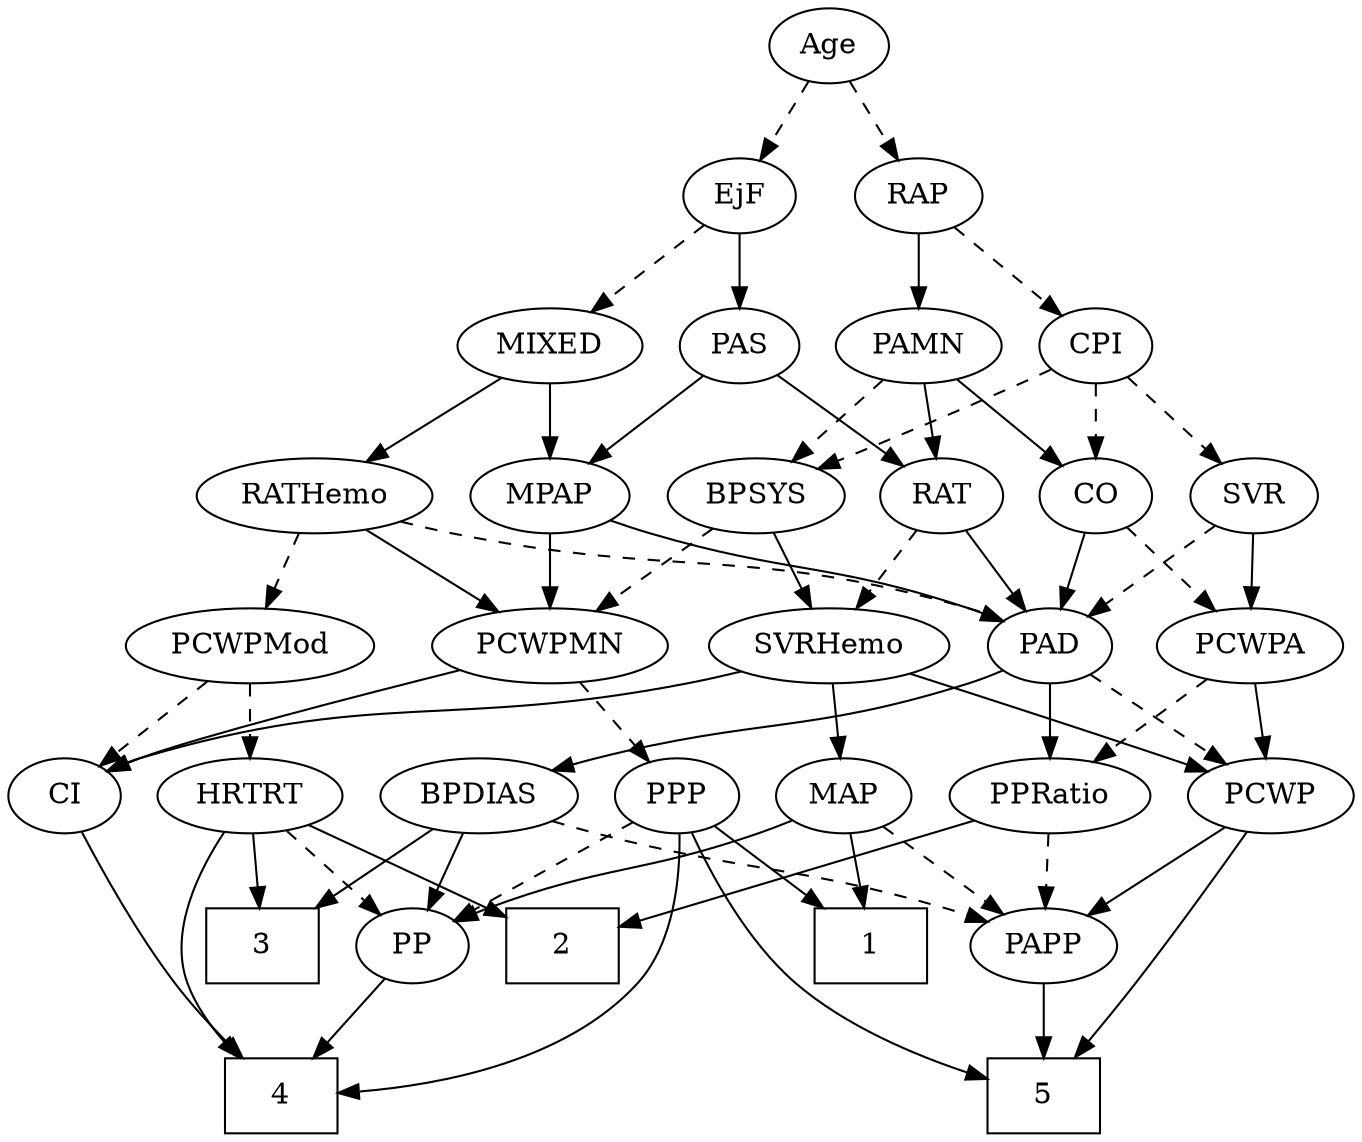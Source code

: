 strict digraph {
	graph [bb="0,0,594.6,540"];
	node [label="\N"];
	1	[height=0.5,
		pos="240.6,90",
		shape=box,
		width=0.75];
	2	[height=0.5,
		pos="168.6,90",
		shape=box,
		width=0.75];
	3	[height=0.5,
		pos="460.6,90",
		shape=box,
		width=0.75];
	4	[height=0.5,
		pos="451.6,18",
		shape=box,
		width=0.75];
	5	[height=0.5,
		pos="91.596,18",
		shape=box,
		width=0.75];
	Age	[height=0.5,
		pos="226.6,522",
		width=0.75];
	EjF	[height=0.5,
		pos="267.6,450",
		width=0.75];
	Age -> EjF	[pos="e,258.14,467.15 236.11,504.76 241.13,496.19 247.39,485.49 253.01,475.9",
		style=dashed];
	RAP	[height=0.5,
		pos="186.6,450",
		width=0.77632];
	Age -> RAP	[pos="e,195.82,467.15 217.32,504.76 212.42,496.19 206.31,485.49 200.83,475.9",
		style=dashed];
	MIXED	[height=0.5,
		pos="352.6,378",
		width=1.1193];
	EjF -> MIXED	[pos="e,334.19,394.16 283.99,435.5 296,425.61 312.57,411.96 326.41,400.56",
		style=dashed];
	PAS	[height=0.5,
		pos="267.6,378",
		width=0.75];
	EjF -> PAS	[pos="e,267.6,396.1 267.6,431.7 267.6,423.98 267.6,414.71 267.6,406.11",
		style=solid];
	PAMN	[height=0.5,
		pos="186.6,378",
		width=1.011];
	RAP -> PAMN	[pos="e,186.6,396.1 186.6,431.7 186.6,423.98 186.6,414.71 186.6,406.11",
		style=solid];
	CPI	[height=0.5,
		pos="105.6,378",
		width=0.75];
	RAP -> CPI	[pos="e,121.57,392.8 170.59,435.17 158.83,425.01 142.66,411.03 129.39,399.56",
		style=dashed];
	MPAP	[height=0.5,
		pos="352.6,306",
		width=0.97491];
	MIXED -> MPAP	[pos="e,352.6,324.1 352.6,359.7 352.6,351.98 352.6,342.71 352.6,334.11",
		style=solid];
	RATHemo	[height=0.5,
		pos="454.6,306",
		width=1.3721];
	MIXED -> RATHemo	[pos="e,432.43,322.21 373.73,362.5 388.21,352.56 407.64,339.23 423.82,328.12",
		style=solid];
	PAD	[height=0.5,
		pos="131.6,234",
		width=0.79437];
	MPAP -> PAD	[pos="e,153.85,245.7 325.78,294.07 320.15,291.94 314.21,289.8 308.6,288 247.84,268.47 229.82,273.1 169.6,252 167.49,251.26 165.34,250.45 \
163.19,249.61",
		style=solid];
	PCWPMN	[height=0.5,
		pos="352.6,234",
		width=1.3902];
	MPAP -> PCWPMN	[pos="e,352.6,252.1 352.6,287.7 352.6,279.98 352.6,270.71 352.6,262.11",
		style=solid];
	BPSYS	[height=0.5,
		pos="261.6,306",
		width=1.0471];
	BPSYS -> PCWPMN	[pos="e,332.38,250.55 280.9,290.15 293.54,280.43 310.29,267.54 324.41,256.68",
		style=dashed];
	SVRHemo	[height=0.5,
		pos="228.6,234",
		width=1.3902];
	BPSYS -> SVRHemo	[pos="e,236.51,251.79 253.61,288.05 249.8,279.97 245.15,270.12 240.91,261.11",
		style=solid];
	BPDIAS	[height=0.5,
		pos="382.6,162",
		width=1.1735];
	PAD -> BPDIAS	[pos="e,350.92,174.12 153.4,222.34 158.63,220.04 164.24,217.77 169.6,216 239.62,192.82 260.52,199.69 331.6,180 334.74,179.13 337.98,178.18 \
341.23,177.18",
		style=solid];
	PPRatio	[height=0.5,
		pos="131.6,162",
		width=1.1013];
	PAD -> PPRatio	[pos="e,131.6,180.1 131.6,215.7 131.6,207.98 131.6,198.71 131.6,190.11",
		style=solid];
	PCWP	[height=0.5,
		pos="38.596,162",
		width=0.97491];
	PAD -> PCWP	[pos="e,57.753,177.42 113.66,219.5 100.13,209.31 81.312,195.15 65.906,183.56",
		style=dashed];
	CO	[height=0.5,
		pos="106.6,306",
		width=0.75];
	CO -> PAD	[pos="e,125.54,251.96 112.52,288.41 115.37,280.42 118.87,270.64 122.08,261.64",
		style=solid];
	PCWPA	[height=0.5,
		pos="41.596,234",
		width=1.1555];
	CO -> PCWPA	[pos="e,56.723,251.29 92.811,290.15 84.378,281.07 73.393,269.24 63.761,258.87",
		style=dashed];
	PAS -> MPAP	[pos="e,334.79,321.66 283.99,363.5 296.16,353.47 313.01,339.6 326.97,328.11",
		style=solid];
	RAT	[height=0.5,
		pos="178.6,306",
		width=0.75827];
	PAS -> RAT	[pos="e,195.56,320.35 250.86,363.83 237.52,353.34 218.63,338.49 203.52,326.6",
		style=solid];
	PAMN -> BPSYS	[pos="e,245.1,322.4 202.87,361.81 213.02,352.34 226.27,339.97 237.61,329.39",
		style=dashed];
	PAMN -> CO	[pos="e,122.29,320.74 169.24,361.81 157.78,351.78 142.62,338.52 130.09,327.55",
		style=solid];
	PAMN -> RAT	[pos="e,180.55,324.1 184.62,359.7 183.74,351.98 182.68,342.71 181.69,334.11",
		style=solid];
	RATHemo -> PAD	[pos="e,153.33,245.9 418.58,293.67 411.35,291.61 403.76,289.61 396.6,288 296.94,265.59 267.51,281.11 169.6,252 167.32,251.32 165,250.54 \
162.68,249.69",
		style=dashed];
	PCWPMod	[height=0.5,
		pos="482.6,234",
		width=1.4443];
	RATHemo -> PCWPMod	[pos="e,475.69,252.28 461.37,288.05 464.53,280.18 468.35,270.62 471.88,261.79",
		style=dashed];
	RATHemo -> PCWPMN	[pos="e,374.69,250.16 432.46,289.81 418.03,279.9 398.99,266.84 383.13,255.95",
		style=solid];
	CPI -> BPSYS	[pos="e,234.34,318.8 126.88,366.84 131.7,364.57 136.82,362.18 141.6,360 169.45,347.27 201.15,333.29 224.98,322.89",
		style=dashed];
	CPI -> CO	[pos="e,106.35,324.1 105.84,359.7 105.95,351.98 106.09,342.71 106.21,334.11",
		style=dashed];
	SVR	[height=0.5,
		pos="33.596,306",
		width=0.77632];
	CPI -> SVR	[pos="e,48.392,321.38 91.026,362.83 80.846,352.94 67.072,339.55 55.566,328.36",
		style=dashed];
	RAT -> PAD	[pos="e,142.22,250.82 167.93,289.12 162.04,280.34 154.6,269.26 147.99,259.42",
		style=solid];
	RAT -> SVRHemo	[pos="e,216.48,251.96 189.69,289.46 195.83,280.87 203.62,269.97 210.61,260.19",
		style=dashed];
	SVR -> PAD	[pos="e,113.4,247.99 51.571,292.16 66.535,281.47 88.056,266.1 105.01,253.99",
		style=dashed];
	SVR -> PCWPA	[pos="e,39.642,252.1 35.574,287.7 36.455,279.98 37.515,270.71 38.498,262.11",
		style=solid];
	CI	[height=0.5,
		pos="567.6,162",
		width=0.75];
	PCWPMod -> CI	[pos="e,551.25,176.47 501.88,217.12 514.22,206.96 530.31,193.71 543.48,182.86",
		style=dashed];
	HRTRT	[height=0.5,
		pos="482.6,162",
		width=1.1013];
	PCWPMod -> HRTRT	[pos="e,482.6,180.1 482.6,215.7 482.6,207.98 482.6,198.71 482.6,190.11",
		style=dashed];
	PCWPA -> PPRatio	[pos="e,112.41,177.92 61.125,217.81 73.712,208.02 90.263,195.15 104.16,184.34",
		style=dashed];
	PCWPA -> PCWP	[pos="e,39.329,180.1 40.855,215.7 40.524,207.98 40.127,198.71 39.758,190.11",
		style=solid];
	PPP	[height=0.5,
		pos="295.6,162",
		width=0.75];
	PCWPMN -> PPP	[pos="e,308.23,178.51 339.09,216.41 331.78,207.44 322.64,196.21 314.63,186.37",
		style=dashed];
	PCWPMN -> CI	[pos="e,546.51,173.62 392.64,223.03 429.3,213.46 484.81,197.85 531.6,180 533.44,179.3 535.31,178.54 537.2,177.75",
		style=solid];
	MAP	[height=0.5,
		pos="219.6,162",
		width=0.84854];
	SVRHemo -> MAP	[pos="e,221.8,180.1 226.37,215.7 225.38,207.98 224.19,198.71 223.08,190.11",
		style=solid];
	SVRHemo -> PCWP	[pos="e,66.025,173.7 194.3,220.78 164.67,210.16 120.73,194.29 82.596,180 80.248,179.12 77.831,178.21 75.397,177.28",
		style=solid];
	SVRHemo -> CI	[pos="e,547.07,173.95 266.93,222.26 275.66,220.01 284.91,217.79 293.6,216 398.38,194.44 429.26,211.17 531.6,180 533.53,179.41 535.49,178.73 \
537.45,178",
		style=solid];
	BPDIAS -> 3	[pos="e,441.42,108.21 399.91,145.46 409.9,136.5 422.68,125.03 433.93,114.93",
		style=solid];
	PP	[height=0.5,
		pos="388.6,90",
		width=0.75];
	BPDIAS -> PP	[pos="e,387.13,108.1 384.08,143.7 384.74,135.98 385.54,126.71 386.27,118.11",
		style=solid];
	PAPP	[height=0.5,
		pos="91.596,90",
		width=0.88464];
	BPDIAS -> PAPP	[pos="e,115.57,101.94 351.25,149.77 344.8,147.68 338.02,145.64 331.6,144 244.52,121.73 218.83,133.36 132.6,108 130.14,107.28 127.63,106.46 \
125.12,105.57",
		style=dashed];
	MAP -> 1	[pos="e,235.41,108.28 224.68,144.05 227.02,136.26 229.85,126.82 232.47,118.08",
		style=solid];
	MAP -> PP	[pos="e,366.19,100.11 243.69,150.7 248.93,148.48 254.44,146.15 259.6,144 292.68,130.17 330.65,114.61 356.79,103.94",
		style=solid];
	MAP -> PAPP	[pos="e,113.85,103.17 197.88,149.13 177.23,137.83 145.94,120.72 122.65,107.98",
		style=dashed];
	PP -> 4	[pos="e,436.26,36.04 401.96,74.155 409.96,65.264 420.33,53.742 429.52,43.529",
		style=solid];
	PPP -> 1	[pos="e,254.05,108.13 283.66,145.81 276.85,137.14 268.14,126.05 260.33,116.12",
		style=solid];
	PPP -> 4	[pos="e,424.48,29.06 302.98,144.44 312.28,125.1 329.83,93.054 352.6,72 370.68,55.278 395.02,42.154 415.04,33.148",
		style=solid];
	PPP -> 5	[pos="e,118.63,18.584 296.82,143.91 297.26,124.05 294.82,91.518 276.6,72 238.34,31.025 170.77,20.994 128.73,18.946",
		style=solid];
	PPP -> PP	[pos="e,371.18,104.11 313.09,147.83 327.12,137.27 347.01,122.3 362.86,110.37",
		style=dashed];
	PPRatio -> 2	[pos="e,159.37,108.45 140.36,144.41 144.62,136.37 149.82,126.51 154.61,117.47",
		style=solid];
	PPRatio -> PAPP	[pos="e,101.01,107.47 122.12,144.41 117.33,136.04 111.43,125.71 106.09,116.37",
		style=dashed];
	PCWP -> 5	[pos="e,74.576,36.128 38.308,143.92 38.579,125.48 40.728,95.589 50.596,72 54.772,62.019 61.324,52.296 67.976,43.959",
		style=solid];
	PCWP -> PAPP	[pos="e,79.37,107.15 50.889,144.76 57.511,136.02 65.814,125.05 73.191,115.31",
		style=solid];
	CI -> 4	[pos="e,473.81,36.032 559.16,144.63 549.16,126.03 531.34,95.23 511.6,72 502.72,61.554 491.77,51.29 481.68,42.618",
		style=solid];
	PAPP -> 5	[pos="e,91.596,36.104 91.596,71.697 91.596,63.983 91.596,54.712 91.596,46.112",
		style=solid];
	HRTRT -> 2	[pos="e,195.79,104.83 453.05,149.8 446.7,147.66 439.97,145.59 433.6,144 336.77,119.8 305.05,137.14 205.63,107.81",
		style=solid];
	HRTRT -> 3	[pos="e,466.03,108.28 477.27,144.05 474.82,136.26 471.85,126.82 469.11,118.08",
		style=solid];
	HRTRT -> 4	[pos="e,471.97,36.469 490.15,144.11 497.21,125.83 505.44,96.079 496.6,72 492.81,61.696 486.04,52.025 478.88,43.837",
		style=solid];
	HRTRT -> PP	[pos="e,405.97,103.94 462.66,146.15 448.47,135.59 429.3,121.31 414.01,109.92",
		style=dashed];
}
